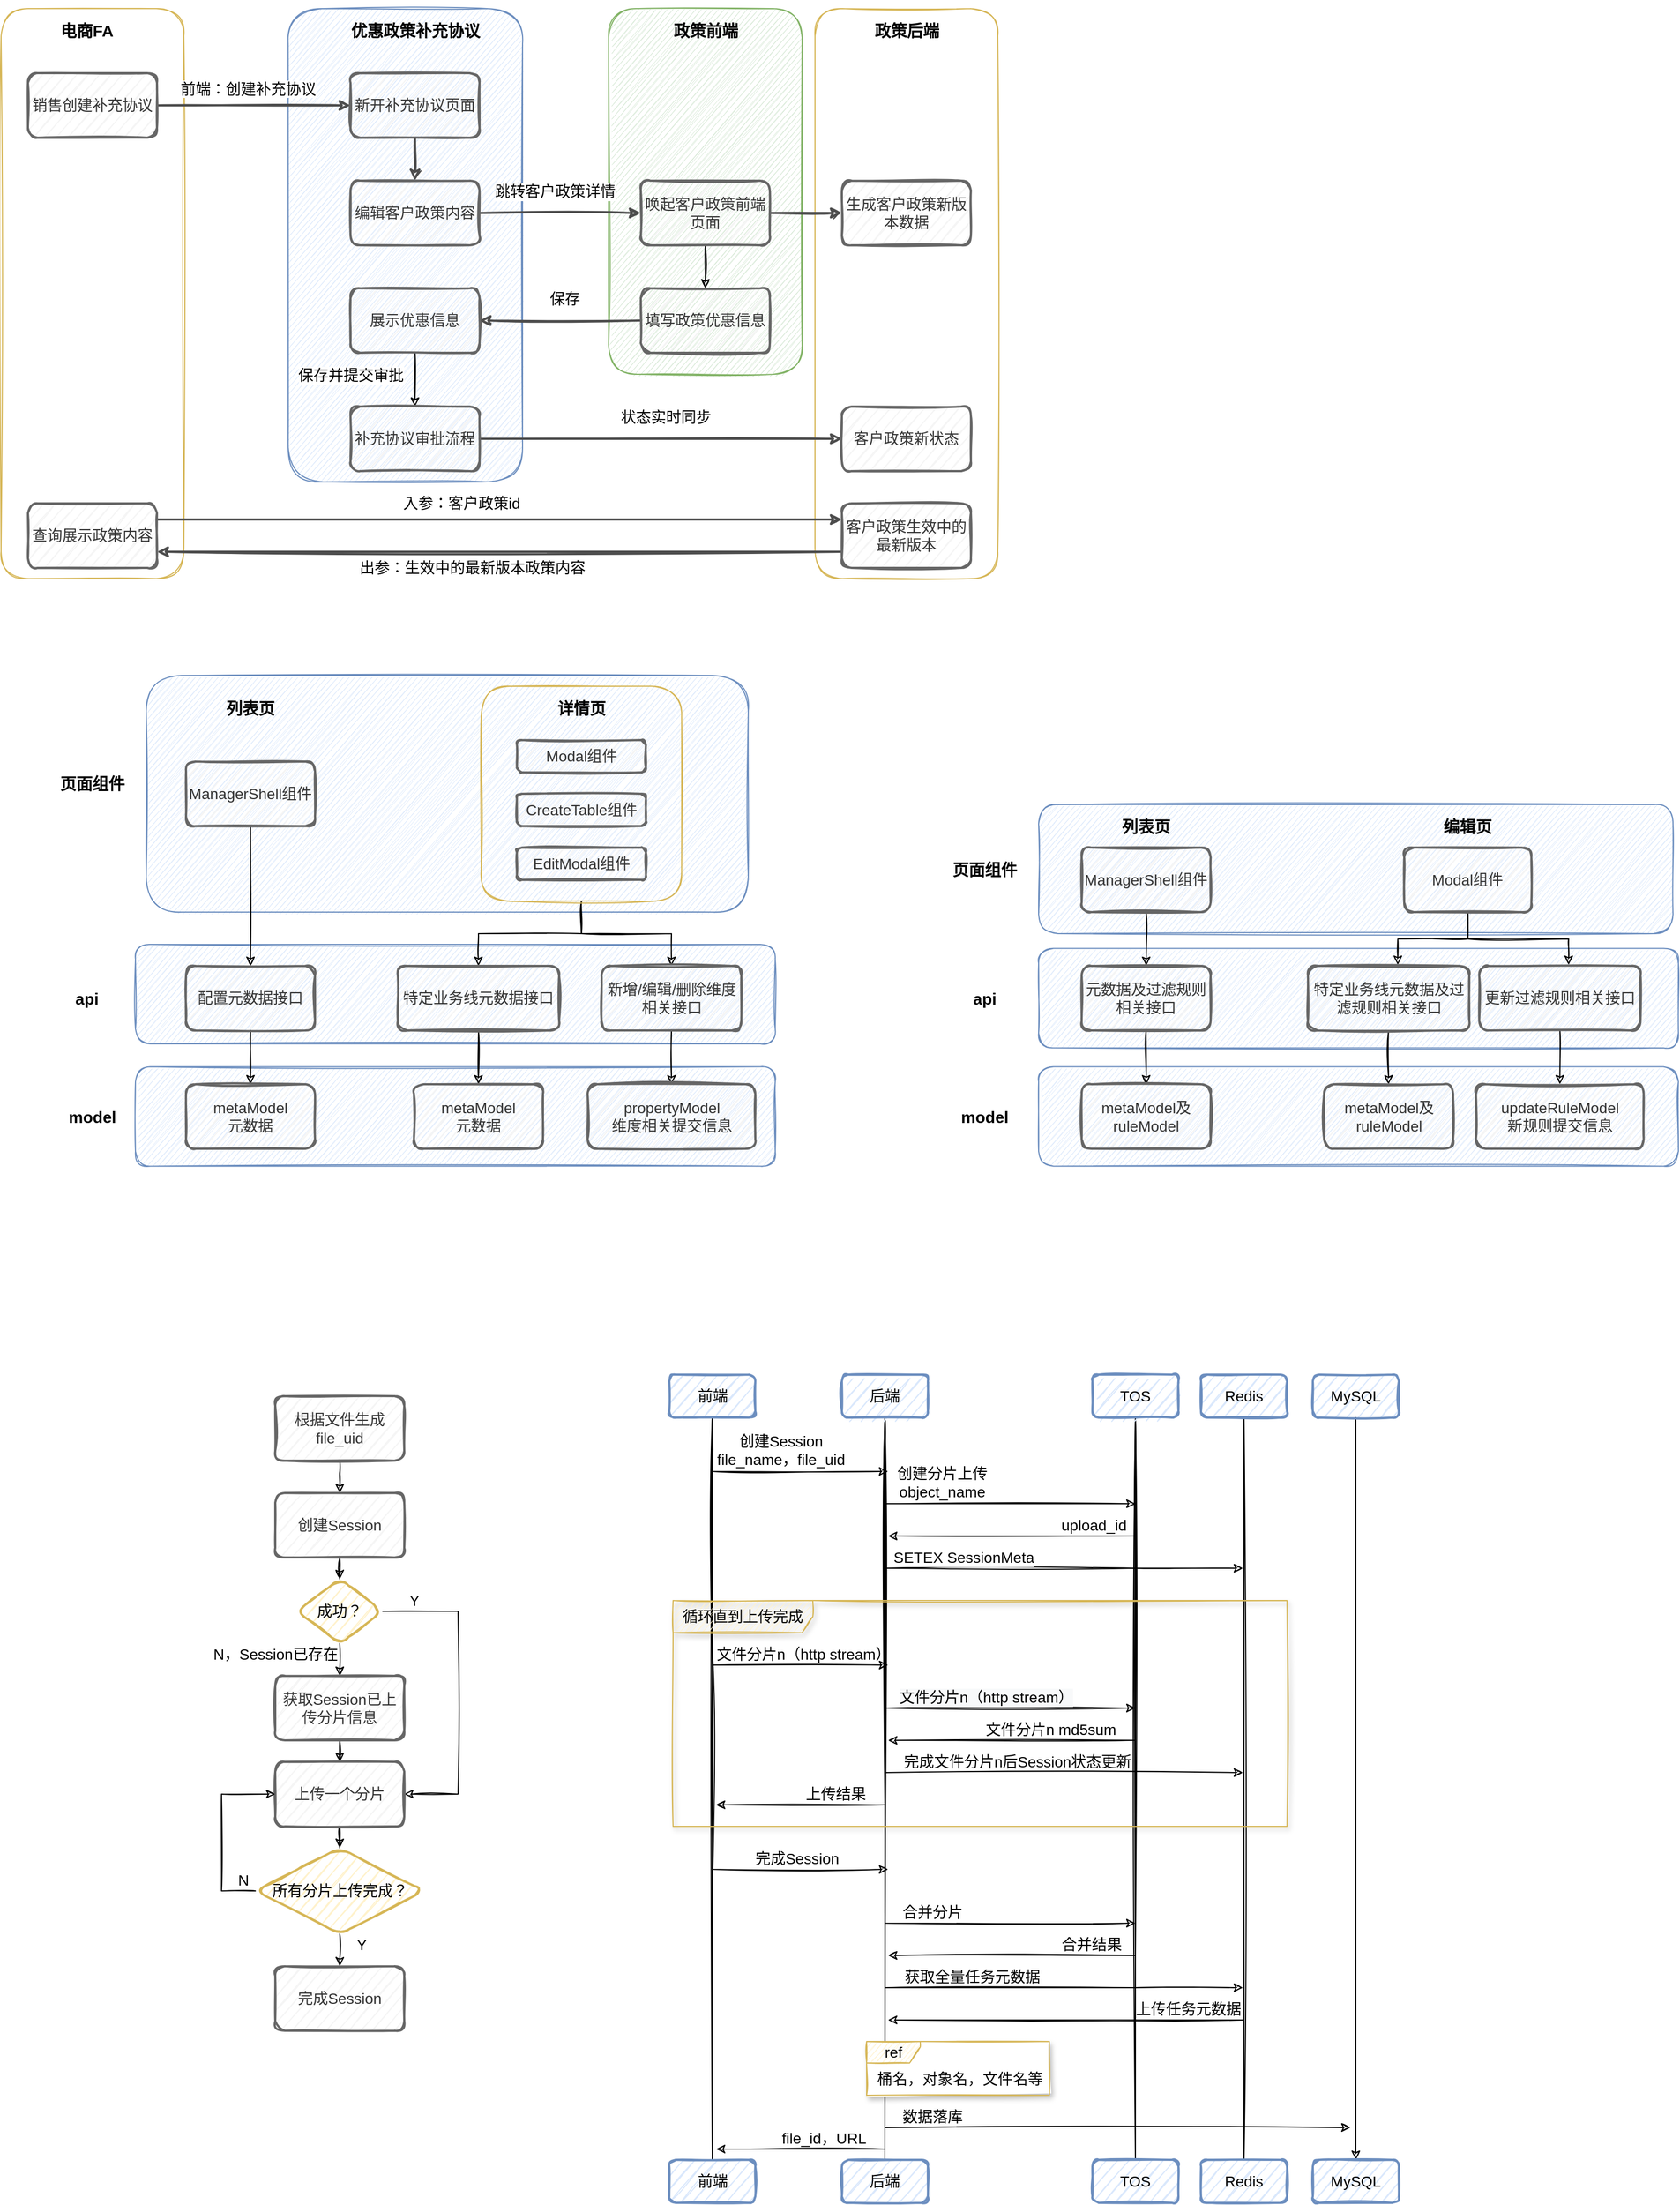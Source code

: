 <mxfile version="15.5.8" type="github">
  <diagram id="0na2FK9ZKaWJK6mzRz3_" name="Page-1">
    <mxGraphModel dx="1349" dy="797" grid="1" gridSize="10" guides="1" tooltips="1" connect="1" arrows="1" fold="1" page="1" pageScale="1" pageWidth="827" pageHeight="1169" math="0" shadow="0">
      <root>
        <mxCell id="0" />
        <mxCell id="1" parent="0" />
        <mxCell id="-yKG2ASMrhDLIxsLVO1x-36" value="" style="rounded=1;whiteSpace=wrap;html=1;shadow=0;glass=0;sketch=1;fontSize=14;strokeColor=#6c8ebf;strokeWidth=1;fillColor=#dae8fc;verticalAlign=middle;" vertex="1" parent="1">
          <mxGeometry x="170" y="1033.75" width="595" height="92.5" as="geometry" />
        </mxCell>
        <mxCell id="-yKG2ASMrhDLIxsLVO1x-35" value="" style="rounded=1;whiteSpace=wrap;html=1;shadow=0;glass=0;sketch=1;fontSize=14;strokeColor=#6c8ebf;strokeWidth=1;fillColor=#dae8fc;verticalAlign=middle;" vertex="1" parent="1">
          <mxGeometry x="170" y="920" width="595" height="92.5" as="geometry" />
        </mxCell>
        <mxCell id="-yKG2ASMrhDLIxsLVO1x-29" value="" style="rounded=1;whiteSpace=wrap;html=1;shadow=0;glass=0;sketch=1;fontSize=14;strokeColor=#6c8ebf;strokeWidth=1;fillColor=#dae8fc;verticalAlign=middle;" vertex="1" parent="1">
          <mxGeometry x="180" y="670" width="560" height="220" as="geometry" />
        </mxCell>
        <mxCell id="yc4K2lOR0FiwMJwIo9YE-66" value="" style="rounded=1;whiteSpace=wrap;html=1;shadow=0;glass=0;sketch=1;fontSize=14;strokeColor=#82b366;strokeWidth=1;fillColor=#d5e8d4;verticalAlign=middle;" parent="1" vertex="1">
          <mxGeometry x="610" y="50" width="180" height="340" as="geometry" />
        </mxCell>
        <mxCell id="yc4K2lOR0FiwMJwIo9YE-68" value="" style="rounded=1;whiteSpace=wrap;html=1;shadow=0;glass=0;sketch=1;fontSize=14;strokeColor=#d6b656;strokeWidth=1;fillColor=none;verticalAlign=middle;" parent="1" vertex="1">
          <mxGeometry x="802" y="50" width="170" height="530" as="geometry" />
        </mxCell>
        <mxCell id="yc4K2lOR0FiwMJwIo9YE-63" value="" style="rounded=1;whiteSpace=wrap;html=1;shadow=0;glass=0;sketch=1;fontSize=14;strokeColor=#6c8ebf;strokeWidth=1;fillColor=#dae8fc;verticalAlign=middle;" parent="1" vertex="1">
          <mxGeometry x="312" y="50" width="218" height="440" as="geometry" />
        </mxCell>
        <mxCell id="yc4K2lOR0FiwMJwIo9YE-59" value="" style="rounded=1;whiteSpace=wrap;html=1;shadow=0;glass=0;sketch=1;fontSize=14;strokeColor=#d6b656;strokeWidth=1;fillColor=none;verticalAlign=middle;" parent="1" vertex="1">
          <mxGeometry x="45" y="50" width="170" height="530" as="geometry" />
        </mxCell>
        <mxCell id="yc4K2lOR0FiwMJwIo9YE-32" style="edgeStyle=orthogonalEdgeStyle;rounded=1;sketch=1;orthogonalLoop=1;jettySize=auto;html=1;shadow=0;fontSize=14;strokeWidth=2;strokeColor=#4D4D4D;" parent="1" source="yc4K2lOR0FiwMJwIo9YE-10" target="yc4K2lOR0FiwMJwIo9YE-12" edge="1">
          <mxGeometry relative="1" as="geometry" />
        </mxCell>
        <mxCell id="yc4K2lOR0FiwMJwIo9YE-10" value="&lt;font style=&quot;font-size: 14px&quot;&gt;销售创建补充协议&lt;/font&gt;" style="rounded=1;whiteSpace=wrap;html=1;sketch=1;glass=0;shadow=0;fillColor=#f5f5f5;strokeColor=#666666;fontColor=#333333;strokeWidth=2;" parent="1" vertex="1">
          <mxGeometry x="70" y="110" width="120" height="60" as="geometry" />
        </mxCell>
        <mxCell id="yc4K2lOR0FiwMJwIo9YE-34" value="" style="edgeStyle=orthogonalEdgeStyle;rounded=1;sketch=1;orthogonalLoop=1;jettySize=auto;html=1;shadow=0;fontSize=14;strokeColor=#4D4D4D;strokeWidth=2;" parent="1" source="yc4K2lOR0FiwMJwIo9YE-12" target="yc4K2lOR0FiwMJwIo9YE-13" edge="1">
          <mxGeometry relative="1" as="geometry" />
        </mxCell>
        <mxCell id="yc4K2lOR0FiwMJwIo9YE-12" value="&lt;font style=&quot;font-size: 14px&quot;&gt;新开补充协议页面&lt;/font&gt;" style="rounded=1;whiteSpace=wrap;html=1;sketch=1;glass=0;shadow=0;fillColor=#f5f5f5;strokeColor=#666666;fontColor=#333333;strokeWidth=2;" parent="1" vertex="1">
          <mxGeometry x="370" y="110" width="120" height="60" as="geometry" />
        </mxCell>
        <mxCell id="yc4K2lOR0FiwMJwIo9YE-37" style="edgeStyle=orthogonalEdgeStyle;rounded=1;sketch=1;orthogonalLoop=1;jettySize=auto;html=1;entryX=0;entryY=0.5;entryDx=0;entryDy=0;shadow=0;fontSize=14;strokeWidth=2;strokeColor=#4D4D4D;" parent="1" source="yc4K2lOR0FiwMJwIo9YE-13" target="yc4K2lOR0FiwMJwIo9YE-21" edge="1">
          <mxGeometry relative="1" as="geometry" />
        </mxCell>
        <mxCell id="yc4K2lOR0FiwMJwIo9YE-13" value="&lt;span style=&quot;font-size: 14px&quot;&gt;编辑客户政策内容&lt;/span&gt;" style="rounded=1;whiteSpace=wrap;html=1;sketch=1;glass=0;shadow=0;fillColor=#f5f5f5;strokeColor=#666666;fontColor=#333333;strokeWidth=2;" parent="1" vertex="1">
          <mxGeometry x="370" y="210" width="120" height="60" as="geometry" />
        </mxCell>
        <mxCell id="yc4K2lOR0FiwMJwIo9YE-19" value="" style="edgeStyle=orthogonalEdgeStyle;rounded=0;sketch=1;orthogonalLoop=1;jettySize=auto;html=1;shadow=0;" parent="1" source="yc4K2lOR0FiwMJwIo9YE-14" target="yc4K2lOR0FiwMJwIo9YE-18" edge="1">
          <mxGeometry relative="1" as="geometry" />
        </mxCell>
        <mxCell id="yc4K2lOR0FiwMJwIo9YE-42" value="保存并提交审批" style="edgeLabel;html=1;align=center;verticalAlign=middle;resizable=0;points=[];fontSize=14;horizontal=1;" parent="yc4K2lOR0FiwMJwIo9YE-19" vertex="1" connectable="0">
          <mxGeometry x="-0.1" y="2" relative="1" as="geometry">
            <mxPoint x="-62" y="-2" as="offset" />
          </mxGeometry>
        </mxCell>
        <mxCell id="yc4K2lOR0FiwMJwIo9YE-14" value="&lt;span style=&quot;font-size: 14px&quot;&gt;展示优惠信息&lt;/span&gt;" style="rounded=1;whiteSpace=wrap;html=1;sketch=1;glass=0;shadow=0;fillColor=#f5f5f5;strokeColor=#666666;fontColor=#333333;strokeWidth=2;" parent="1" vertex="1">
          <mxGeometry x="370" y="310" width="120" height="60" as="geometry" />
        </mxCell>
        <mxCell id="yc4K2lOR0FiwMJwIo9YE-48" value="状态实时同步" style="edgeStyle=orthogonalEdgeStyle;rounded=1;sketch=1;orthogonalLoop=1;jettySize=auto;html=1;entryX=0;entryY=0.5;entryDx=0;entryDy=0;shadow=0;fontSize=14;strokeWidth=2;strokeColor=#4D4D4D;" parent="1" source="yc4K2lOR0FiwMJwIo9YE-18" target="yc4K2lOR0FiwMJwIo9YE-46" edge="1">
          <mxGeometry x="0.027" y="20" relative="1" as="geometry">
            <mxPoint as="offset" />
          </mxGeometry>
        </mxCell>
        <mxCell id="yc4K2lOR0FiwMJwIo9YE-18" value="&lt;font style=&quot;font-size: 14px&quot;&gt;补充协议审批流程&lt;/font&gt;" style="rounded=1;whiteSpace=wrap;html=1;sketch=1;glass=0;shadow=0;fillColor=#f5f5f5;strokeColor=#666666;fontColor=#333333;strokeWidth=2;" parent="1" vertex="1">
          <mxGeometry x="370" y="420" width="120" height="60" as="geometry" />
        </mxCell>
        <mxCell id="yc4K2lOR0FiwMJwIo9YE-26" value="" style="edgeStyle=orthogonalEdgeStyle;rounded=1;sketch=1;orthogonalLoop=1;jettySize=auto;html=1;shadow=0;fontSize=14;strokeWidth=2;strokeColor=#4D4D4D;" parent="1" source="yc4K2lOR0FiwMJwIo9YE-21" target="yc4K2lOR0FiwMJwIo9YE-25" edge="1">
          <mxGeometry relative="1" as="geometry" />
        </mxCell>
        <mxCell id="yc4K2lOR0FiwMJwIo9YE-36" value="" style="edgeStyle=orthogonalEdgeStyle;rounded=0;sketch=1;orthogonalLoop=1;jettySize=auto;html=1;shadow=0;fontSize=14;" parent="1" source="yc4K2lOR0FiwMJwIo9YE-21" target="yc4K2lOR0FiwMJwIo9YE-35" edge="1">
          <mxGeometry relative="1" as="geometry" />
        </mxCell>
        <mxCell id="yc4K2lOR0FiwMJwIo9YE-21" value="&lt;font style=&quot;font-size: 14px&quot;&gt;唤起客户政策前端页面&lt;/font&gt;" style="rounded=1;whiteSpace=wrap;html=1;sketch=1;glass=0;shadow=0;fillColor=#f5f5f5;strokeColor=#666666;fontColor=#333333;strokeWidth=2;" parent="1" vertex="1">
          <mxGeometry x="640" y="210" width="120" height="60" as="geometry" />
        </mxCell>
        <mxCell id="yc4K2lOR0FiwMJwIo9YE-25" value="&lt;font style=&quot;font-size: 14px&quot;&gt;生成客户政策新版本数据&lt;/font&gt;" style="rounded=1;whiteSpace=wrap;html=1;sketch=1;glass=0;shadow=0;fillColor=#f5f5f5;strokeColor=#666666;fontColor=#333333;strokeWidth=2;" parent="1" vertex="1">
          <mxGeometry x="827" y="210" width="120" height="60" as="geometry" />
        </mxCell>
        <mxCell id="yc4K2lOR0FiwMJwIo9YE-33" value="&lt;span style=&quot;color: rgb(0 , 0 , 0) ; font-family: &amp;#34;helvetica&amp;#34; ; font-size: 14px ; font-style: normal ; font-weight: 400 ; letter-spacing: normal ; text-align: center ; text-indent: 0px ; text-transform: none ; word-spacing: 0px ; background-color: rgb(255 , 255 , 255) ; display: inline ; float: none&quot;&gt;前端：创建补充协议&lt;/span&gt;" style="text;whiteSpace=wrap;html=1;fontSize=14;" parent="1" vertex="1">
          <mxGeometry x="210" y="110" width="180" height="30" as="geometry" />
        </mxCell>
        <mxCell id="yc4K2lOR0FiwMJwIo9YE-39" style="edgeStyle=orthogonalEdgeStyle;rounded=1;sketch=1;orthogonalLoop=1;jettySize=auto;html=1;entryX=1;entryY=0.5;entryDx=0;entryDy=0;shadow=0;fontSize=14;strokeWidth=2;strokeColor=#4D4D4D;" parent="1" source="yc4K2lOR0FiwMJwIo9YE-35" target="yc4K2lOR0FiwMJwIo9YE-14" edge="1">
          <mxGeometry relative="1" as="geometry" />
        </mxCell>
        <mxCell id="yc4K2lOR0FiwMJwIo9YE-41" value="保存" style="edgeLabel;html=1;align=center;verticalAlign=middle;resizable=0;points=[];fontSize=14;" parent="yc4K2lOR0FiwMJwIo9YE-39" vertex="1" connectable="0">
          <mxGeometry x="-0.129" relative="1" as="geometry">
            <mxPoint x="-6" y="-20" as="offset" />
          </mxGeometry>
        </mxCell>
        <mxCell id="yc4K2lOR0FiwMJwIo9YE-35" value="&lt;font style=&quot;font-size: 14px&quot;&gt;填写政策优惠信息&lt;/font&gt;" style="rounded=1;whiteSpace=wrap;html=1;sketch=1;glass=0;shadow=0;fillColor=#f5f5f5;strokeColor=#666666;fontColor=#333333;strokeWidth=2;" parent="1" vertex="1">
          <mxGeometry x="640" y="310" width="120" height="60" as="geometry" />
        </mxCell>
        <mxCell id="yc4K2lOR0FiwMJwIo9YE-38" value="跳转客户政策详情" style="edgeLabel;html=1;align=center;verticalAlign=middle;resizable=0;points=[];fontSize=14;" parent="1" vertex="1" connectable="0">
          <mxGeometry x="560" y="220" as="geometry" />
        </mxCell>
        <mxCell id="yc4K2lOR0FiwMJwIo9YE-53" style="edgeStyle=orthogonalEdgeStyle;rounded=1;sketch=1;jumpStyle=none;orthogonalLoop=1;jettySize=auto;html=1;exitX=1;exitY=0.25;exitDx=0;exitDy=0;entryX=0;entryY=0.25;entryDx=0;entryDy=0;shadow=0;fontSize=14;strokeColor=#4D4D4D;strokeWidth=2;" parent="1" source="yc4K2lOR0FiwMJwIo9YE-44" target="yc4K2lOR0FiwMJwIo9YE-45" edge="1">
          <mxGeometry relative="1" as="geometry" />
        </mxCell>
        <mxCell id="yc4K2lOR0FiwMJwIo9YE-55" value="入参：客户政策id" style="edgeLabel;html=1;align=center;verticalAlign=middle;resizable=0;points=[];fontSize=14;" parent="yc4K2lOR0FiwMJwIo9YE-53" vertex="1" connectable="0">
          <mxGeometry x="-0.171" y="4" relative="1" as="geometry">
            <mxPoint x="19" y="-11" as="offset" />
          </mxGeometry>
        </mxCell>
        <mxCell id="yc4K2lOR0FiwMJwIo9YE-44" value="&lt;font style=&quot;font-size: 14px&quot;&gt;查询展示政策内容&lt;/font&gt;" style="rounded=1;whiteSpace=wrap;html=1;sketch=1;glass=0;shadow=0;fillColor=#f5f5f5;strokeColor=#666666;fontColor=#333333;strokeWidth=2;" parent="1" vertex="1">
          <mxGeometry x="70" y="510" width="120" height="60" as="geometry" />
        </mxCell>
        <mxCell id="yc4K2lOR0FiwMJwIo9YE-54" style="edgeStyle=orthogonalEdgeStyle;rounded=1;sketch=1;jumpStyle=none;orthogonalLoop=1;jettySize=auto;html=1;exitX=0;exitY=0.75;exitDx=0;exitDy=0;entryX=1;entryY=0.75;entryDx=0;entryDy=0;shadow=0;fontSize=14;strokeColor=#4D4D4D;strokeWidth=2;" parent="1" source="yc4K2lOR0FiwMJwIo9YE-45" target="yc4K2lOR0FiwMJwIo9YE-44" edge="1">
          <mxGeometry relative="1" as="geometry" />
        </mxCell>
        <mxCell id="yc4K2lOR0FiwMJwIo9YE-56" value="出参：生效中的最新版本政策内容" style="edgeLabel;html=1;align=center;verticalAlign=middle;resizable=0;points=[];fontSize=14;" parent="yc4K2lOR0FiwMJwIo9YE-54" vertex="1" connectable="0">
          <mxGeometry x="0.148" y="2" relative="1" as="geometry">
            <mxPoint x="21" y="13" as="offset" />
          </mxGeometry>
        </mxCell>
        <mxCell id="yc4K2lOR0FiwMJwIo9YE-45" value="&lt;span style=&quot;font-size: 14px&quot;&gt;客户政策生效中的最新版本&lt;/span&gt;" style="rounded=1;whiteSpace=wrap;html=1;sketch=1;glass=0;shadow=0;fillColor=#f5f5f5;strokeColor=#666666;fontColor=#333333;strokeWidth=2;" parent="1" vertex="1">
          <mxGeometry x="827" y="510" width="120" height="60" as="geometry" />
        </mxCell>
        <mxCell id="yc4K2lOR0FiwMJwIo9YE-46" value="&lt;font style=&quot;font-size: 14px&quot;&gt;客户政策新状态&lt;/font&gt;" style="rounded=1;whiteSpace=wrap;html=1;sketch=1;glass=0;shadow=0;fillColor=#f5f5f5;strokeColor=#666666;fontColor=#333333;strokeWidth=2;" parent="1" vertex="1">
          <mxGeometry x="827" y="420" width="120" height="60" as="geometry" />
        </mxCell>
        <mxCell id="yc4K2lOR0FiwMJwIo9YE-62" value="&lt;h4&gt;&lt;font style=&quot;font-size: 15px&quot;&gt;电商FA&lt;/font&gt;&lt;/h4&gt;" style="text;html=1;strokeColor=none;fillColor=none;align=center;verticalAlign=middle;whiteSpace=wrap;rounded=0;shadow=0;glass=0;sketch=1;fontSize=14;" parent="1" vertex="1">
          <mxGeometry x="85" y="60" width="80" height="20" as="geometry" />
        </mxCell>
        <mxCell id="yc4K2lOR0FiwMJwIo9YE-64" value="&lt;h4&gt;&lt;font style=&quot;font-size: 15px&quot;&gt;优惠政策补充协议&lt;/font&gt;&lt;/h4&gt;" style="text;html=1;strokeColor=none;fillColor=none;align=center;verticalAlign=middle;whiteSpace=wrap;rounded=0;shadow=0;glass=0;sketch=1;fontSize=14;" parent="1" vertex="1">
          <mxGeometry x="368.5" y="60" width="123" height="20" as="geometry" />
        </mxCell>
        <mxCell id="yc4K2lOR0FiwMJwIo9YE-69" value="&lt;h4&gt;&lt;font style=&quot;font-size: 15px&quot;&gt;政策前端&lt;/font&gt;&lt;/h4&gt;" style="text;html=1;strokeColor=none;fillColor=none;align=center;verticalAlign=middle;whiteSpace=wrap;rounded=0;shadow=0;glass=0;sketch=1;fontSize=14;" parent="1" vertex="1">
          <mxGeometry x="638.5" y="60" width="123" height="20" as="geometry" />
        </mxCell>
        <mxCell id="yc4K2lOR0FiwMJwIo9YE-70" value="&lt;h4&gt;&lt;font style=&quot;font-size: 15px&quot;&gt;政策后端&lt;/font&gt;&lt;/h4&gt;" style="text;html=1;strokeColor=none;fillColor=none;align=center;verticalAlign=middle;whiteSpace=wrap;rounded=0;shadow=0;glass=0;sketch=1;fontSize=14;" parent="1" vertex="1">
          <mxGeometry x="825.5" y="60" width="123" height="20" as="geometry" />
        </mxCell>
        <mxCell id="yc4K2lOR0FiwMJwIo9YE-72" style="edgeStyle=orthogonalEdgeStyle;rounded=1;sketch=1;jumpStyle=none;orthogonalLoop=1;jettySize=auto;html=1;exitX=0.5;exitY=1;exitDx=0;exitDy=0;shadow=0;fontSize=14;strokeColor=#4D4D4D;strokeWidth=2;" parent="1" source="yc4K2lOR0FiwMJwIo9YE-69" target="yc4K2lOR0FiwMJwIo9YE-69" edge="1">
          <mxGeometry relative="1" as="geometry" />
        </mxCell>
        <mxCell id="-yKG2ASMrhDLIxsLVO1x-25" style="edgeStyle=orthogonalEdgeStyle;rounded=0;sketch=1;orthogonalLoop=1;jettySize=auto;html=1;entryX=0.5;entryY=0;entryDx=0;entryDy=0;" edge="1" parent="1" source="-yKG2ASMrhDLIxsLVO1x-1" target="-yKG2ASMrhDLIxsLVO1x-8">
          <mxGeometry relative="1" as="geometry" />
        </mxCell>
        <mxCell id="-yKG2ASMrhDLIxsLVO1x-1" value="&lt;span style=&quot;font-size: 14px&quot;&gt;ManagerShell组件&lt;/span&gt;" style="rounded=1;whiteSpace=wrap;html=1;sketch=1;glass=0;shadow=0;fillColor=#f5f5f5;strokeColor=#666666;fontColor=#333333;strokeWidth=2;" vertex="1" parent="1">
          <mxGeometry x="217" y="750" width="120" height="60" as="geometry" />
        </mxCell>
        <mxCell id="-yKG2ASMrhDLIxsLVO1x-21" style="edgeStyle=orthogonalEdgeStyle;rounded=0;orthogonalLoop=1;jettySize=auto;html=1;entryX=0.5;entryY=0;entryDx=0;entryDy=0;sketch=1;" edge="1" parent="1" source="-yKG2ASMrhDLIxsLVO1x-2" target="-yKG2ASMrhDLIxsLVO1x-9">
          <mxGeometry relative="1" as="geometry" />
        </mxCell>
        <mxCell id="-yKG2ASMrhDLIxsLVO1x-22" style="edgeStyle=orthogonalEdgeStyle;rounded=0;sketch=1;orthogonalLoop=1;jettySize=auto;html=1;entryX=0.5;entryY=0;entryDx=0;entryDy=0;" edge="1" parent="1" source="-yKG2ASMrhDLIxsLVO1x-2" target="-yKG2ASMrhDLIxsLVO1x-12">
          <mxGeometry relative="1" as="geometry" />
        </mxCell>
        <mxCell id="-yKG2ASMrhDLIxsLVO1x-2" value="" style="rounded=1;whiteSpace=wrap;html=1;shadow=0;glass=0;sketch=1;fontSize=14;strokeColor=#d6b656;strokeWidth=1;fillColor=none;verticalAlign=middle;" vertex="1" parent="1">
          <mxGeometry x="491.5" y="680" width="186.5" height="200" as="geometry" />
        </mxCell>
        <mxCell id="-yKG2ASMrhDLIxsLVO1x-3" value="&lt;h4&gt;&lt;font style=&quot;font-size: 15px&quot;&gt;列表页&lt;/font&gt;&lt;/h4&gt;" style="text;html=1;strokeColor=none;fillColor=none;align=center;verticalAlign=middle;whiteSpace=wrap;rounded=0;shadow=0;glass=0;sketch=1;fontSize=14;" vertex="1" parent="1">
          <mxGeometry x="237" y="690" width="80" height="20" as="geometry" />
        </mxCell>
        <mxCell id="-yKG2ASMrhDLIxsLVO1x-4" value="&lt;span style=&quot;font-size: 14px&quot;&gt;Modal组件&lt;/span&gt;" style="rounded=1;whiteSpace=wrap;html=1;sketch=1;glass=0;shadow=0;fillColor=#f5f5f5;strokeColor=#666666;fontColor=#333333;strokeWidth=2;" vertex="1" parent="1">
          <mxGeometry x="524.75" y="730" width="120" height="30" as="geometry" />
        </mxCell>
        <mxCell id="-yKG2ASMrhDLIxsLVO1x-5" value="&lt;h4&gt;&lt;font style=&quot;font-size: 15px&quot;&gt;详情页&lt;/font&gt;&lt;/h4&gt;" style="text;html=1;strokeColor=none;fillColor=none;align=center;verticalAlign=middle;whiteSpace=wrap;rounded=0;shadow=0;glass=0;sketch=1;fontSize=14;" vertex="1" parent="1">
          <mxGeometry x="544.75" y="690" width="80" height="20" as="geometry" />
        </mxCell>
        <mxCell id="-yKG2ASMrhDLIxsLVO1x-6" value="&lt;span style=&quot;font-size: 14px&quot;&gt;CreateTable组件&lt;/span&gt;" style="rounded=1;whiteSpace=wrap;html=1;sketch=1;glass=0;shadow=0;fillColor=#f5f5f5;strokeColor=#666666;fontColor=#333333;strokeWidth=2;" vertex="1" parent="1">
          <mxGeometry x="524.75" y="780" width="120" height="30" as="geometry" />
        </mxCell>
        <mxCell id="-yKG2ASMrhDLIxsLVO1x-7" value="&lt;span style=&quot;font-size: 14px&quot;&gt;EditModal组件&lt;/span&gt;" style="rounded=1;whiteSpace=wrap;html=1;sketch=1;glass=0;shadow=0;fillColor=#f5f5f5;strokeColor=#666666;fontColor=#333333;strokeWidth=2;" vertex="1" parent="1">
          <mxGeometry x="524.75" y="830" width="120" height="30" as="geometry" />
        </mxCell>
        <mxCell id="-yKG2ASMrhDLIxsLVO1x-28" style="edgeStyle=orthogonalEdgeStyle;rounded=0;sketch=1;orthogonalLoop=1;jettySize=auto;html=1;entryX=0.5;entryY=0;entryDx=0;entryDy=0;" edge="1" parent="1" source="-yKG2ASMrhDLIxsLVO1x-8" target="-yKG2ASMrhDLIxsLVO1x-14">
          <mxGeometry relative="1" as="geometry" />
        </mxCell>
        <mxCell id="-yKG2ASMrhDLIxsLVO1x-8" value="&lt;span style=&quot;font-size: 14px&quot;&gt;配置元数据接口&lt;/span&gt;" style="rounded=1;whiteSpace=wrap;html=1;sketch=1;glass=0;shadow=0;fillColor=#f5f5f5;strokeColor=#666666;fontColor=#333333;strokeWidth=2;" vertex="1" parent="1">
          <mxGeometry x="217" y="940" width="120" height="60" as="geometry" />
        </mxCell>
        <mxCell id="-yKG2ASMrhDLIxsLVO1x-23" style="edgeStyle=orthogonalEdgeStyle;rounded=0;sketch=1;orthogonalLoop=1;jettySize=auto;html=1;entryX=0.5;entryY=0;entryDx=0;entryDy=0;" edge="1" parent="1" source="-yKG2ASMrhDLIxsLVO1x-9" target="-yKG2ASMrhDLIxsLVO1x-16">
          <mxGeometry relative="1" as="geometry" />
        </mxCell>
        <mxCell id="-yKG2ASMrhDLIxsLVO1x-9" value="&lt;span style=&quot;font-size: 14px&quot;&gt;特定业务线元数据接口&lt;/span&gt;" style="rounded=1;whiteSpace=wrap;html=1;sketch=1;glass=0;shadow=0;fillColor=#f5f5f5;strokeColor=#666666;fontColor=#333333;strokeWidth=2;" vertex="1" parent="1">
          <mxGeometry x="414" y="940" width="150" height="60" as="geometry" />
        </mxCell>
        <mxCell id="-yKG2ASMrhDLIxsLVO1x-24" style="edgeStyle=orthogonalEdgeStyle;rounded=0;sketch=1;orthogonalLoop=1;jettySize=auto;html=1;entryX=0.5;entryY=0;entryDx=0;entryDy=0;" edge="1" parent="1" source="-yKG2ASMrhDLIxsLVO1x-12" target="-yKG2ASMrhDLIxsLVO1x-17">
          <mxGeometry relative="1" as="geometry" />
        </mxCell>
        <mxCell id="-yKG2ASMrhDLIxsLVO1x-12" value="&lt;span style=&quot;font-size: 14px&quot;&gt;新增/编辑/删除维度相关接口&lt;/span&gt;" style="rounded=1;whiteSpace=wrap;html=1;sketch=1;glass=0;shadow=0;fillColor=#f5f5f5;strokeColor=#666666;fontColor=#333333;strokeWidth=2;" vertex="1" parent="1">
          <mxGeometry x="603.5" y="940" width="130" height="60" as="geometry" />
        </mxCell>
        <mxCell id="-yKG2ASMrhDLIxsLVO1x-14" value="&lt;span style=&quot;font-size: 14px&quot;&gt;metaModel&lt;br&gt;元数据&lt;br&gt;&lt;/span&gt;" style="rounded=1;whiteSpace=wrap;html=1;sketch=1;glass=0;shadow=0;fillColor=#f5f5f5;strokeColor=#666666;fontColor=#333333;strokeWidth=2;" vertex="1" parent="1">
          <mxGeometry x="217" y="1050" width="120" height="60" as="geometry" />
        </mxCell>
        <mxCell id="-yKG2ASMrhDLIxsLVO1x-16" value="&lt;span style=&quot;font-size: 14px&quot;&gt;metaModel&lt;br&gt;元数据&lt;br&gt;&lt;/span&gt;" style="rounded=1;whiteSpace=wrap;html=1;sketch=1;glass=0;shadow=0;fillColor=#f5f5f5;strokeColor=#666666;fontColor=#333333;strokeWidth=2;" vertex="1" parent="1">
          <mxGeometry x="429" y="1050" width="120" height="60" as="geometry" />
        </mxCell>
        <mxCell id="-yKG2ASMrhDLIxsLVO1x-17" value="&lt;span style=&quot;font-size: 14px&quot;&gt;propertyModel&lt;/span&gt;&lt;span style=&quot;font-size: 14px&quot;&gt;&lt;br&gt;维度相关提交信息&lt;br&gt;&lt;/span&gt;" style="rounded=1;whiteSpace=wrap;html=1;sketch=1;glass=0;shadow=0;fillColor=#f5f5f5;strokeColor=#666666;fontColor=#333333;strokeWidth=2;" vertex="1" parent="1">
          <mxGeometry x="590.5" y="1050" width="156" height="60" as="geometry" />
        </mxCell>
        <mxCell id="-yKG2ASMrhDLIxsLVO1x-32" value="&lt;h4&gt;&lt;font style=&quot;font-size: 15px&quot;&gt;页面组件&lt;/font&gt;&lt;/h4&gt;" style="text;html=1;strokeColor=none;fillColor=none;align=center;verticalAlign=middle;whiteSpace=wrap;rounded=0;shadow=0;glass=0;sketch=1;fontSize=14;" vertex="1" parent="1">
          <mxGeometry x="90" y="760" width="80" height="20" as="geometry" />
        </mxCell>
        <mxCell id="-yKG2ASMrhDLIxsLVO1x-33" value="&lt;h4&gt;&lt;font style=&quot;font-size: 15px&quot;&gt;api&lt;/font&gt;&lt;/h4&gt;" style="text;html=1;strokeColor=none;fillColor=none;align=center;verticalAlign=middle;whiteSpace=wrap;rounded=0;shadow=0;glass=0;sketch=1;fontSize=14;" vertex="1" parent="1">
          <mxGeometry x="85" y="960" width="80" height="20" as="geometry" />
        </mxCell>
        <mxCell id="-yKG2ASMrhDLIxsLVO1x-34" value="&lt;h4&gt;&lt;font style=&quot;font-size: 15px&quot;&gt;model&lt;/font&gt;&lt;/h4&gt;" style="text;html=1;strokeColor=none;fillColor=none;align=center;verticalAlign=middle;whiteSpace=wrap;rounded=0;shadow=0;glass=0;sketch=1;fontSize=14;" vertex="1" parent="1">
          <mxGeometry x="90" y="1070" width="80" height="20" as="geometry" />
        </mxCell>
        <mxCell id="-yKG2ASMrhDLIxsLVO1x-37" value="" style="rounded=1;whiteSpace=wrap;html=1;shadow=0;glass=0;sketch=1;fontSize=14;strokeColor=#6c8ebf;strokeWidth=1;fillColor=#dae8fc;verticalAlign=middle;" vertex="1" parent="1">
          <mxGeometry x="1010" y="1033.75" width="595" height="92.5" as="geometry" />
        </mxCell>
        <mxCell id="-yKG2ASMrhDLIxsLVO1x-38" value="" style="rounded=1;whiteSpace=wrap;html=1;shadow=0;glass=0;sketch=1;fontSize=14;strokeColor=#6c8ebf;strokeWidth=1;fillColor=#dae8fc;verticalAlign=middle;" vertex="1" parent="1">
          <mxGeometry x="1010" y="923.75" width="595" height="92.5" as="geometry" />
        </mxCell>
        <mxCell id="-yKG2ASMrhDLIxsLVO1x-39" value="" style="rounded=1;whiteSpace=wrap;html=1;shadow=0;glass=0;sketch=1;fontSize=14;strokeColor=#6c8ebf;strokeWidth=1;fillColor=#dae8fc;verticalAlign=middle;" vertex="1" parent="1">
          <mxGeometry x="1010" y="790" width="590" height="120" as="geometry" />
        </mxCell>
        <mxCell id="-yKG2ASMrhDLIxsLVO1x-40" style="edgeStyle=orthogonalEdgeStyle;rounded=0;sketch=1;orthogonalLoop=1;jettySize=auto;html=1;entryX=0.5;entryY=0;entryDx=0;entryDy=0;" edge="1" parent="1" source="-yKG2ASMrhDLIxsLVO1x-41" target="-yKG2ASMrhDLIxsLVO1x-51">
          <mxGeometry relative="1" as="geometry" />
        </mxCell>
        <mxCell id="-yKG2ASMrhDLIxsLVO1x-41" value="&lt;span style=&quot;font-size: 14px&quot;&gt;ManagerShell组件&lt;/span&gt;" style="rounded=1;whiteSpace=wrap;html=1;sketch=1;glass=0;shadow=0;fillColor=#f5f5f5;strokeColor=#666666;fontColor=#333333;strokeWidth=2;" vertex="1" parent="1">
          <mxGeometry x="1050" y="830" width="120" height="60" as="geometry" />
        </mxCell>
        <mxCell id="-yKG2ASMrhDLIxsLVO1x-45" value="&lt;h4&gt;&lt;font style=&quot;font-size: 15px&quot;&gt;列表页&lt;/font&gt;&lt;/h4&gt;" style="text;html=1;strokeColor=none;fillColor=none;align=center;verticalAlign=middle;whiteSpace=wrap;rounded=0;shadow=0;glass=0;sketch=1;fontSize=14;" vertex="1" parent="1">
          <mxGeometry x="1070" y="800" width="80" height="20" as="geometry" />
        </mxCell>
        <mxCell id="-yKG2ASMrhDLIxsLVO1x-69" style="edgeStyle=orthogonalEdgeStyle;rounded=0;sketch=1;orthogonalLoop=1;jettySize=auto;html=1;entryX=0.557;entryY=-0.017;entryDx=0;entryDy=0;entryPerimeter=0;" edge="1" parent="1" source="-yKG2ASMrhDLIxsLVO1x-46" target="-yKG2ASMrhDLIxsLVO1x-53">
          <mxGeometry relative="1" as="geometry" />
        </mxCell>
        <mxCell id="-yKG2ASMrhDLIxsLVO1x-70" style="edgeStyle=orthogonalEdgeStyle;rounded=0;sketch=1;orthogonalLoop=1;jettySize=auto;html=1;entryX=0.555;entryY=-0.017;entryDx=0;entryDy=0;entryPerimeter=0;" edge="1" parent="1" source="-yKG2ASMrhDLIxsLVO1x-46" target="-yKG2ASMrhDLIxsLVO1x-68">
          <mxGeometry relative="1" as="geometry" />
        </mxCell>
        <mxCell id="-yKG2ASMrhDLIxsLVO1x-46" value="&lt;span style=&quot;font-size: 14px&quot;&gt;Modal组件&lt;/span&gt;" style="rounded=1;whiteSpace=wrap;html=1;sketch=1;glass=0;shadow=0;fillColor=#f5f5f5;strokeColor=#666666;fontColor=#333333;strokeWidth=2;" vertex="1" parent="1">
          <mxGeometry x="1350.0" y="830" width="118.25" height="60" as="geometry" />
        </mxCell>
        <mxCell id="-yKG2ASMrhDLIxsLVO1x-47" value="&lt;h4&gt;&lt;font style=&quot;font-size: 15px&quot;&gt;编辑页&lt;/font&gt;&lt;/h4&gt;" style="text;html=1;strokeColor=none;fillColor=none;align=center;verticalAlign=middle;whiteSpace=wrap;rounded=0;shadow=0;glass=0;sketch=1;fontSize=14;" vertex="1" parent="1">
          <mxGeometry x="1369.13" y="800" width="80" height="20" as="geometry" />
        </mxCell>
        <mxCell id="-yKG2ASMrhDLIxsLVO1x-50" style="edgeStyle=orthogonalEdgeStyle;rounded=0;sketch=1;orthogonalLoop=1;jettySize=auto;html=1;entryX=0.5;entryY=0;entryDx=0;entryDy=0;" edge="1" parent="1" source="-yKG2ASMrhDLIxsLVO1x-51" target="-yKG2ASMrhDLIxsLVO1x-56">
          <mxGeometry relative="1" as="geometry" />
        </mxCell>
        <mxCell id="-yKG2ASMrhDLIxsLVO1x-51" value="&lt;span style=&quot;font-size: 14px&quot;&gt;元数据及过滤规则相关接口&lt;/span&gt;" style="rounded=1;whiteSpace=wrap;html=1;sketch=1;glass=0;shadow=0;fillColor=#f5f5f5;strokeColor=#666666;fontColor=#333333;strokeWidth=2;" vertex="1" parent="1">
          <mxGeometry x="1050" y="940" width="120" height="60" as="geometry" />
        </mxCell>
        <mxCell id="-yKG2ASMrhDLIxsLVO1x-71" style="edgeStyle=orthogonalEdgeStyle;rounded=0;sketch=1;orthogonalLoop=1;jettySize=auto;html=1;exitX=0.5;exitY=1;exitDx=0;exitDy=0;entryX=0.5;entryY=0;entryDx=0;entryDy=0;" edge="1" parent="1" source="-yKG2ASMrhDLIxsLVO1x-53" target="-yKG2ASMrhDLIxsLVO1x-66">
          <mxGeometry relative="1" as="geometry" />
        </mxCell>
        <mxCell id="-yKG2ASMrhDLIxsLVO1x-53" value="&lt;span style=&quot;font-size: 14px&quot;&gt;特定业务线元数据及过滤规则相关接口&lt;/span&gt;" style="rounded=1;whiteSpace=wrap;html=1;sketch=1;glass=0;shadow=0;fillColor=#f5f5f5;strokeColor=#666666;fontColor=#333333;strokeWidth=2;" vertex="1" parent="1">
          <mxGeometry x="1260.5" y="940" width="150" height="60" as="geometry" />
        </mxCell>
        <mxCell id="-yKG2ASMrhDLIxsLVO1x-56" value="&lt;span style=&quot;font-size: 14px&quot;&gt;metaModel及ruleModel&lt;br&gt;&lt;/span&gt;" style="rounded=1;whiteSpace=wrap;html=1;sketch=1;glass=0;shadow=0;fillColor=#f5f5f5;strokeColor=#666666;fontColor=#333333;strokeWidth=2;" vertex="1" parent="1">
          <mxGeometry x="1050" y="1050" width="120" height="60" as="geometry" />
        </mxCell>
        <mxCell id="-yKG2ASMrhDLIxsLVO1x-58" value="&lt;span style=&quot;font-size: 14px&quot;&gt;updateRuleModel&lt;br&gt;新规则&lt;/span&gt;&lt;span style=&quot;font-size: 14px&quot;&gt;提交信息&lt;br&gt;&lt;/span&gt;" style="rounded=1;whiteSpace=wrap;html=1;sketch=1;glass=0;shadow=0;fillColor=#f5f5f5;strokeColor=#666666;fontColor=#333333;strokeWidth=2;" vertex="1" parent="1">
          <mxGeometry x="1416.75" y="1050" width="156" height="60" as="geometry" />
        </mxCell>
        <mxCell id="-yKG2ASMrhDLIxsLVO1x-59" value="&lt;h4&gt;&lt;font style=&quot;font-size: 15px&quot;&gt;页面组件&lt;/font&gt;&lt;/h4&gt;" style="text;html=1;strokeColor=none;fillColor=none;align=center;verticalAlign=middle;whiteSpace=wrap;rounded=0;shadow=0;glass=0;sketch=1;fontSize=14;" vertex="1" parent="1">
          <mxGeometry x="920" y="840" width="80" height="20" as="geometry" />
        </mxCell>
        <mxCell id="-yKG2ASMrhDLIxsLVO1x-60" value="&lt;h4&gt;&lt;font style=&quot;font-size: 15px&quot;&gt;api&lt;/font&gt;&lt;/h4&gt;" style="text;html=1;strokeColor=none;fillColor=none;align=center;verticalAlign=middle;whiteSpace=wrap;rounded=0;shadow=0;glass=0;sketch=1;fontSize=14;" vertex="1" parent="1">
          <mxGeometry x="920" y="960" width="80" height="20" as="geometry" />
        </mxCell>
        <mxCell id="-yKG2ASMrhDLIxsLVO1x-61" value="&lt;h4&gt;&lt;font style=&quot;font-size: 15px&quot;&gt;model&lt;/font&gt;&lt;/h4&gt;" style="text;html=1;strokeColor=none;fillColor=none;align=center;verticalAlign=middle;whiteSpace=wrap;rounded=0;shadow=0;glass=0;sketch=1;fontSize=14;" vertex="1" parent="1">
          <mxGeometry x="920" y="1070" width="80" height="20" as="geometry" />
        </mxCell>
        <mxCell id="-yKG2ASMrhDLIxsLVO1x-66" value="&lt;span style=&quot;font-size: 14px&quot;&gt;metaModel及ruleModel&lt;br&gt;&lt;/span&gt;" style="rounded=1;whiteSpace=wrap;html=1;sketch=1;glass=0;shadow=0;fillColor=#f5f5f5;strokeColor=#666666;fontColor=#333333;strokeWidth=2;" vertex="1" parent="1">
          <mxGeometry x="1275.5" y="1050" width="120" height="60" as="geometry" />
        </mxCell>
        <mxCell id="-yKG2ASMrhDLIxsLVO1x-72" style="edgeStyle=orthogonalEdgeStyle;rounded=0;sketch=1;orthogonalLoop=1;jettySize=auto;html=1;entryX=0.5;entryY=0;entryDx=0;entryDy=0;" edge="1" parent="1" source="-yKG2ASMrhDLIxsLVO1x-68" target="-yKG2ASMrhDLIxsLVO1x-58">
          <mxGeometry relative="1" as="geometry" />
        </mxCell>
        <mxCell id="-yKG2ASMrhDLIxsLVO1x-68" value="&lt;span style=&quot;font-size: 14px&quot;&gt;更新过滤规则相关接口&lt;/span&gt;" style="rounded=1;whiteSpace=wrap;html=1;sketch=1;glass=0;shadow=0;fillColor=#f5f5f5;strokeColor=#666666;fontColor=#333333;strokeWidth=2;" vertex="1" parent="1">
          <mxGeometry x="1419.75" y="940" width="150" height="60" as="geometry" />
        </mxCell>
        <mxCell id="-yKG2ASMrhDLIxsLVO1x-79" value="" style="edgeStyle=orthogonalEdgeStyle;rounded=0;sketch=1;orthogonalLoop=1;jettySize=auto;html=1;" edge="1" parent="1" source="-yKG2ASMrhDLIxsLVO1x-80" target="-yKG2ASMrhDLIxsLVO1x-82">
          <mxGeometry relative="1" as="geometry" />
        </mxCell>
        <mxCell id="-yKG2ASMrhDLIxsLVO1x-80" value="&lt;font style=&quot;font-size: 14px&quot;&gt;根据文件生成file_uid&lt;/font&gt;" style="rounded=1;whiteSpace=wrap;html=1;sketch=1;glass=0;shadow=0;fillColor=#f5f5f5;strokeColor=#666666;fontColor=#333333;strokeWidth=2;" vertex="1" parent="1">
          <mxGeometry x="300" y="1340" width="120" height="60" as="geometry" />
        </mxCell>
        <mxCell id="-yKG2ASMrhDLIxsLVO1x-81" value="" style="edgeStyle=orthogonalEdgeStyle;rounded=0;sketch=1;orthogonalLoop=1;jettySize=auto;html=1;" edge="1" parent="1" source="-yKG2ASMrhDLIxsLVO1x-82" target="-yKG2ASMrhDLIxsLVO1x-83">
          <mxGeometry relative="1" as="geometry" />
        </mxCell>
        <mxCell id="-yKG2ASMrhDLIxsLVO1x-82" value="&lt;span style=&quot;font-size: 14px&quot;&gt;创建Session&lt;/span&gt;" style="rounded=1;whiteSpace=wrap;html=1;sketch=1;glass=0;shadow=0;fillColor=#f5f5f5;strokeColor=#666666;fontColor=#333333;strokeWidth=2;" vertex="1" parent="1">
          <mxGeometry x="300" y="1430" width="120" height="60" as="geometry" />
        </mxCell>
        <mxCell id="-yKG2ASMrhDLIxsLVO1x-90" style="edgeStyle=orthogonalEdgeStyle;rounded=0;sketch=1;orthogonalLoop=1;jettySize=auto;html=1;exitX=0.5;exitY=1;exitDx=0;exitDy=0;entryX=0.5;entryY=0;entryDx=0;entryDy=0;fontSize=14;" edge="1" parent="1" source="-yKG2ASMrhDLIxsLVO1x-83" target="-yKG2ASMrhDLIxsLVO1x-84">
          <mxGeometry relative="1" as="geometry" />
        </mxCell>
        <mxCell id="-yKG2ASMrhDLIxsLVO1x-95" value="N，Session已存在" style="edgeLabel;html=1;align=center;verticalAlign=middle;resizable=0;points=[];fontSize=14;" vertex="1" connectable="0" parent="-yKG2ASMrhDLIxsLVO1x-90">
          <mxGeometry x="-0.667" y="3" relative="1" as="geometry">
            <mxPoint x="-63" y="5" as="offset" />
          </mxGeometry>
        </mxCell>
        <mxCell id="-yKG2ASMrhDLIxsLVO1x-91" style="edgeStyle=orthogonalEdgeStyle;rounded=0;sketch=1;orthogonalLoop=1;jettySize=auto;html=1;exitX=1;exitY=0.5;exitDx=0;exitDy=0;fontSize=14;entryX=1;entryY=0.5;entryDx=0;entryDy=0;" edge="1" parent="1" source="-yKG2ASMrhDLIxsLVO1x-83" target="-yKG2ASMrhDLIxsLVO1x-85">
          <mxGeometry relative="1" as="geometry">
            <mxPoint x="470" y="1760" as="targetPoint" />
            <Array as="points">
              <mxPoint x="470" y="1540" />
              <mxPoint x="470" y="1710" />
            </Array>
          </mxGeometry>
        </mxCell>
        <mxCell id="-yKG2ASMrhDLIxsLVO1x-94" value="Y" style="edgeLabel;html=1;align=center;verticalAlign=middle;resizable=0;points=[];fontSize=14;" vertex="1" connectable="0" parent="-yKG2ASMrhDLIxsLVO1x-91">
          <mxGeometry x="-0.803" relative="1" as="geometry">
            <mxPoint y="-10" as="offset" />
          </mxGeometry>
        </mxCell>
        <mxCell id="-yKG2ASMrhDLIxsLVO1x-83" value="&lt;font style=&quot;font-size: 14px&quot;&gt;成功？&lt;/font&gt;" style="rhombus;whiteSpace=wrap;html=1;rounded=1;shadow=0;strokeColor=#d6b656;strokeWidth=2;fillColor=#fff2cc;glass=0;sketch=1;" vertex="1" parent="1">
          <mxGeometry x="320" y="1510" width="80" height="60" as="geometry" />
        </mxCell>
        <mxCell id="-yKG2ASMrhDLIxsLVO1x-86" value="" style="edgeStyle=orthogonalEdgeStyle;rounded=0;sketch=1;orthogonalLoop=1;jettySize=auto;html=1;fontSize=14;" edge="1" parent="1" source="-yKG2ASMrhDLIxsLVO1x-84" target="-yKG2ASMrhDLIxsLVO1x-85">
          <mxGeometry relative="1" as="geometry" />
        </mxCell>
        <mxCell id="-yKG2ASMrhDLIxsLVO1x-84" value="&lt;span style=&quot;font-size: 14px&quot;&gt;获取Session已上传分片信息&lt;/span&gt;" style="rounded=1;whiteSpace=wrap;html=1;sketch=1;glass=0;shadow=0;fillColor=#f5f5f5;strokeColor=#666666;fontColor=#333333;strokeWidth=2;" vertex="1" parent="1">
          <mxGeometry x="300" y="1600" width="120" height="60" as="geometry" />
        </mxCell>
        <mxCell id="-yKG2ASMrhDLIxsLVO1x-92" style="edgeStyle=orthogonalEdgeStyle;rounded=0;sketch=1;orthogonalLoop=1;jettySize=auto;html=1;entryX=0.5;entryY=0;entryDx=0;entryDy=0;fontSize=14;" edge="1" parent="1" source="-yKG2ASMrhDLIxsLVO1x-85" target="-yKG2ASMrhDLIxsLVO1x-87">
          <mxGeometry relative="1" as="geometry" />
        </mxCell>
        <mxCell id="-yKG2ASMrhDLIxsLVO1x-85" value="&lt;span style=&quot;font-size: 14px&quot;&gt;上传一个分片&lt;/span&gt;" style="rounded=1;whiteSpace=wrap;html=1;sketch=1;glass=0;shadow=0;fillColor=#f5f5f5;strokeColor=#666666;fontColor=#333333;strokeWidth=2;" vertex="1" parent="1">
          <mxGeometry x="300" y="1680" width="120" height="60" as="geometry" />
        </mxCell>
        <mxCell id="-yKG2ASMrhDLIxsLVO1x-93" style="edgeStyle=orthogonalEdgeStyle;rounded=0;sketch=1;orthogonalLoop=1;jettySize=auto;html=1;exitX=0.5;exitY=1;exitDx=0;exitDy=0;entryX=0.5;entryY=0;entryDx=0;entryDy=0;fontSize=14;" edge="1" parent="1" source="-yKG2ASMrhDLIxsLVO1x-87" target="-yKG2ASMrhDLIxsLVO1x-88">
          <mxGeometry relative="1" as="geometry" />
        </mxCell>
        <mxCell id="-yKG2ASMrhDLIxsLVO1x-98" value="Y" style="edgeLabel;html=1;align=center;verticalAlign=middle;resizable=0;points=[];fontSize=14;" vertex="1" connectable="0" parent="-yKG2ASMrhDLIxsLVO1x-93">
          <mxGeometry x="-0.667" relative="1" as="geometry">
            <mxPoint x="20" y="5" as="offset" />
          </mxGeometry>
        </mxCell>
        <mxCell id="-yKG2ASMrhDLIxsLVO1x-96" style="edgeStyle=orthogonalEdgeStyle;rounded=0;sketch=1;orthogonalLoop=1;jettySize=auto;html=1;fontSize=14;entryX=0;entryY=0.5;entryDx=0;entryDy=0;" edge="1" parent="1" source="-yKG2ASMrhDLIxsLVO1x-87" target="-yKG2ASMrhDLIxsLVO1x-85">
          <mxGeometry relative="1" as="geometry">
            <mxPoint x="250" y="1710" as="targetPoint" />
            <Array as="points">
              <mxPoint x="250" y="1800" />
              <mxPoint x="250" y="1710" />
            </Array>
          </mxGeometry>
        </mxCell>
        <mxCell id="-yKG2ASMrhDLIxsLVO1x-97" value="N" style="edgeLabel;html=1;align=center;verticalAlign=middle;resizable=0;points=[];fontSize=14;" vertex="1" connectable="0" parent="-yKG2ASMrhDLIxsLVO1x-96">
          <mxGeometry x="-0.861" y="-1" relative="1" as="geometry">
            <mxPoint y="-9" as="offset" />
          </mxGeometry>
        </mxCell>
        <mxCell id="-yKG2ASMrhDLIxsLVO1x-87" value="&lt;font style=&quot;font-size: 14px&quot;&gt;所有分片上传完成？&lt;/font&gt;" style="rhombus;whiteSpace=wrap;html=1;rounded=1;shadow=0;strokeColor=#d6b656;strokeWidth=2;fillColor=#fff2cc;glass=0;sketch=1;" vertex="1" parent="1">
          <mxGeometry x="281.5" y="1760" width="157" height="80" as="geometry" />
        </mxCell>
        <mxCell id="-yKG2ASMrhDLIxsLVO1x-88" value="&lt;span style=&quot;font-size: 14px&quot;&gt;完成Session&lt;/span&gt;" style="rounded=1;whiteSpace=wrap;html=1;sketch=1;glass=0;shadow=0;fillColor=#f5f5f5;strokeColor=#666666;fontColor=#333333;strokeWidth=2;" vertex="1" parent="1">
          <mxGeometry x="300" y="1870" width="120" height="60" as="geometry" />
        </mxCell>
        <mxCell id="-yKG2ASMrhDLIxsLVO1x-112" style="edgeStyle=orthogonalEdgeStyle;rounded=0;sketch=1;orthogonalLoop=1;jettySize=auto;html=1;fontSize=14;startArrow=none;startFill=0;endArrow=none;endFill=0;" edge="1" parent="1" source="-yKG2ASMrhDLIxsLVO1x-99" target="-yKG2ASMrhDLIxsLVO1x-104">
          <mxGeometry relative="1" as="geometry" />
        </mxCell>
        <mxCell id="-yKG2ASMrhDLIxsLVO1x-114" style="edgeStyle=orthogonalEdgeStyle;rounded=0;sketch=1;orthogonalLoop=1;jettySize=auto;html=1;fontSize=14;startArrow=none;startFill=0;endArrow=classic;endFill=1;" edge="1" parent="1" source="-yKG2ASMrhDLIxsLVO1x-99">
          <mxGeometry relative="1" as="geometry">
            <mxPoint x="870" y="1410" as="targetPoint" />
            <Array as="points">
              <mxPoint x="707" y="1410" />
            </Array>
          </mxGeometry>
        </mxCell>
        <mxCell id="-yKG2ASMrhDLIxsLVO1x-115" value="创建Session&lt;br&gt;file_name，file_uid" style="edgeLabel;html=1;align=center;verticalAlign=middle;resizable=0;points=[];fontSize=14;labelBackgroundColor=none;" vertex="1" connectable="0" parent="-yKG2ASMrhDLIxsLVO1x-114">
          <mxGeometry x="0.017" y="-1" relative="1" as="geometry">
            <mxPoint x="5" y="-21" as="offset" />
          </mxGeometry>
        </mxCell>
        <mxCell id="-yKG2ASMrhDLIxsLVO1x-127" style="edgeStyle=orthogonalEdgeStyle;rounded=0;sketch=1;orthogonalLoop=1;jettySize=auto;html=1;fontSize=14;startArrow=none;startFill=0;endArrow=classic;endFill=1;" edge="1" parent="1" source="-yKG2ASMrhDLIxsLVO1x-99">
          <mxGeometry relative="1" as="geometry">
            <mxPoint x="870" y="1590" as="targetPoint" />
            <Array as="points">
              <mxPoint x="707" y="1590" />
            </Array>
          </mxGeometry>
        </mxCell>
        <mxCell id="-yKG2ASMrhDLIxsLVO1x-128" value="文件分片n（http stream）" style="edgeLabel;html=1;align=center;verticalAlign=middle;resizable=0;points=[];fontSize=14;labelBackgroundColor=none;" vertex="1" connectable="0" parent="-yKG2ASMrhDLIxsLVO1x-127">
          <mxGeometry x="0.58" y="2" relative="1" as="geometry">
            <mxPoint x="3" y="-8" as="offset" />
          </mxGeometry>
        </mxCell>
        <mxCell id="-yKG2ASMrhDLIxsLVO1x-138" style="edgeStyle=orthogonalEdgeStyle;rounded=0;sketch=1;orthogonalLoop=1;jettySize=auto;html=1;fontSize=14;startArrow=none;startFill=0;endArrow=classic;endFill=1;" edge="1" parent="1">
          <mxGeometry relative="1" as="geometry">
            <mxPoint x="870" y="1780" as="targetPoint" />
            <mxPoint x="707" y="1585" as="sourcePoint" />
            <Array as="points">
              <mxPoint x="707" y="1780" />
              <mxPoint x="870" y="1780" />
            </Array>
          </mxGeometry>
        </mxCell>
        <mxCell id="-yKG2ASMrhDLIxsLVO1x-139" value="完成Session" style="edgeLabel;html=1;align=center;verticalAlign=middle;resizable=0;points=[];fontSize=14;labelBackgroundColor=none;" vertex="1" connectable="0" parent="-yKG2ASMrhDLIxsLVO1x-138">
          <mxGeometry x="0.662" y="2" relative="1" as="geometry">
            <mxPoint x="-25" y="-8" as="offset" />
          </mxGeometry>
        </mxCell>
        <mxCell id="-yKG2ASMrhDLIxsLVO1x-99" value="&lt;font style=&quot;font-size: 14px&quot;&gt;前端&lt;/font&gt;" style="rounded=1;whiteSpace=wrap;html=1;sketch=1;glass=0;shadow=0;fillColor=#dae8fc;strokeColor=#6c8ebf;strokeWidth=2;" vertex="1" parent="1">
          <mxGeometry x="666.5" y="1320" width="80" height="40" as="geometry" />
        </mxCell>
        <mxCell id="-yKG2ASMrhDLIxsLVO1x-113" style="edgeStyle=orthogonalEdgeStyle;rounded=0;sketch=1;orthogonalLoop=1;jettySize=auto;html=1;fontSize=14;endArrow=none;endFill=0;" edge="1" parent="1" source="-yKG2ASMrhDLIxsLVO1x-100" target="-yKG2ASMrhDLIxsLVO1x-105">
          <mxGeometry relative="1" as="geometry" />
        </mxCell>
        <mxCell id="-yKG2ASMrhDLIxsLVO1x-119" style="edgeStyle=orthogonalEdgeStyle;rounded=0;sketch=1;orthogonalLoop=1;jettySize=auto;html=1;fontSize=14;startArrow=none;startFill=0;endArrow=classic;endFill=1;" edge="1" parent="1" source="-yKG2ASMrhDLIxsLVO1x-100">
          <mxGeometry relative="1" as="geometry">
            <mxPoint x="1100" y="1440" as="targetPoint" />
            <Array as="points">
              <mxPoint x="867" y="1440" />
              <mxPoint x="1100" y="1440" />
            </Array>
          </mxGeometry>
        </mxCell>
        <mxCell id="-yKG2ASMrhDLIxsLVO1x-122" value="创建分片上传&lt;br&gt;object_name" style="edgeLabel;html=1;align=center;verticalAlign=middle;resizable=0;points=[];fontSize=14;labelBackgroundColor=none;" vertex="1" connectable="0" parent="-yKG2ASMrhDLIxsLVO1x-119">
          <mxGeometry x="0.252" relative="1" as="geometry">
            <mxPoint x="-63" y="-20" as="offset" />
          </mxGeometry>
        </mxCell>
        <mxCell id="-yKG2ASMrhDLIxsLVO1x-121" style="edgeStyle=orthogonalEdgeStyle;rounded=0;sketch=1;orthogonalLoop=1;jettySize=auto;html=1;fontSize=14;startArrow=none;startFill=0;endArrow=classic;endFill=1;" edge="1" parent="1" source="-yKG2ASMrhDLIxsLVO1x-100">
          <mxGeometry relative="1" as="geometry">
            <mxPoint x="1200" y="1500" as="targetPoint" />
            <Array as="points">
              <mxPoint x="867" y="1500" />
              <mxPoint x="1100" y="1500" />
            </Array>
          </mxGeometry>
        </mxCell>
        <mxCell id="-yKG2ASMrhDLIxsLVO1x-124" value="SETEX SessionMeta" style="edgeLabel;html=1;align=center;verticalAlign=middle;resizable=0;points=[];fontSize=14;" vertex="1" connectable="0" parent="-yKG2ASMrhDLIxsLVO1x-121">
          <mxGeometry x="0.292" y="2" relative="1" as="geometry">
            <mxPoint x="-93" y="-8" as="offset" />
          </mxGeometry>
        </mxCell>
        <mxCell id="-yKG2ASMrhDLIxsLVO1x-129" style="edgeStyle=orthogonalEdgeStyle;rounded=0;sketch=1;orthogonalLoop=1;jettySize=auto;html=1;fontSize=14;startArrow=none;startFill=0;endArrow=classic;endFill=1;" edge="1" parent="1" source="-yKG2ASMrhDLIxsLVO1x-100">
          <mxGeometry relative="1" as="geometry">
            <mxPoint x="1100" y="1630" as="targetPoint" />
            <Array as="points">
              <mxPoint x="867" y="1630" />
              <mxPoint x="1100" y="1630" />
            </Array>
          </mxGeometry>
        </mxCell>
        <mxCell id="-yKG2ASMrhDLIxsLVO1x-132" value="&lt;span style=&quot;background-color: rgb(248 , 249 , 250)&quot;&gt;文件分片n（http stream）&lt;/span&gt;" style="edgeLabel;html=1;align=center;verticalAlign=middle;resizable=0;points=[];fontSize=14;" vertex="1" connectable="0" parent="-yKG2ASMrhDLIxsLVO1x-129">
          <mxGeometry x="0.469" y="3" relative="1" as="geometry">
            <mxPoint x="-6" y="-7" as="offset" />
          </mxGeometry>
        </mxCell>
        <mxCell id="-yKG2ASMrhDLIxsLVO1x-130" style="edgeStyle=orthogonalEdgeStyle;rounded=0;sketch=1;orthogonalLoop=1;jettySize=auto;html=1;fontSize=14;startArrow=none;startFill=0;endArrow=classic;endFill=1;" edge="1" parent="1" source="-yKG2ASMrhDLIxsLVO1x-100">
          <mxGeometry relative="1" as="geometry">
            <mxPoint x="1200" y="1690" as="targetPoint" />
            <Array as="points">
              <mxPoint x="867" y="1690" />
              <mxPoint x="1200" y="1690" />
            </Array>
          </mxGeometry>
        </mxCell>
        <mxCell id="-yKG2ASMrhDLIxsLVO1x-134" value="完成文件分片n后Session状态更新" style="edgeLabel;html=1;align=center;verticalAlign=middle;resizable=0;points=[];fontSize=14;labelBackgroundColor=none;" vertex="1" connectable="0" parent="-yKG2ASMrhDLIxsLVO1x-130">
          <mxGeometry x="0.366" relative="1" as="geometry">
            <mxPoint y="-10" as="offset" />
          </mxGeometry>
        </mxCell>
        <mxCell id="-yKG2ASMrhDLIxsLVO1x-136" style="edgeStyle=orthogonalEdgeStyle;rounded=0;sketch=1;orthogonalLoop=1;jettySize=auto;html=1;fontSize=14;startArrow=none;startFill=0;endArrow=classic;endFill=1;" edge="1" parent="1" source="-yKG2ASMrhDLIxsLVO1x-100">
          <mxGeometry relative="1" as="geometry">
            <mxPoint x="710" y="1720" as="targetPoint" />
            <Array as="points">
              <mxPoint x="867" y="1720" />
              <mxPoint x="710" y="1720" />
            </Array>
          </mxGeometry>
        </mxCell>
        <mxCell id="-yKG2ASMrhDLIxsLVO1x-137" value="上传结果" style="edgeLabel;html=1;align=center;verticalAlign=middle;resizable=0;points=[];fontSize=14;labelBackgroundColor=none;" vertex="1" connectable="0" parent="-yKG2ASMrhDLIxsLVO1x-136">
          <mxGeometry x="0.708" y="1" relative="1" as="geometry">
            <mxPoint x="35" y="-11" as="offset" />
          </mxGeometry>
        </mxCell>
        <mxCell id="-yKG2ASMrhDLIxsLVO1x-140" style="edgeStyle=orthogonalEdgeStyle;rounded=0;sketch=1;orthogonalLoop=1;jettySize=auto;html=1;fontSize=14;startArrow=none;startFill=0;endArrow=classic;endFill=1;" edge="1" parent="1" source="-yKG2ASMrhDLIxsLVO1x-100">
          <mxGeometry relative="1" as="geometry">
            <mxPoint x="1100.0" y="1830" as="targetPoint" />
            <Array as="points">
              <mxPoint x="867" y="1830" />
            </Array>
          </mxGeometry>
        </mxCell>
        <mxCell id="-yKG2ASMrhDLIxsLVO1x-142" value="合并分片" style="edgeLabel;html=1;align=center;verticalAlign=middle;resizable=0;points=[];fontSize=14;labelBackgroundColor=none;" vertex="1" connectable="0" parent="-yKG2ASMrhDLIxsLVO1x-140">
          <mxGeometry x="0.7" relative="1" as="geometry">
            <mxPoint x="-84" y="-10" as="offset" />
          </mxGeometry>
        </mxCell>
        <mxCell id="-yKG2ASMrhDLIxsLVO1x-160" style="edgeStyle=orthogonalEdgeStyle;rounded=0;sketch=1;orthogonalLoop=1;jettySize=auto;html=1;fontSize=14;startArrow=none;startFill=0;endArrow=classic;endFill=1;" edge="1" parent="1" source="-yKG2ASMrhDLIxsLVO1x-100">
          <mxGeometry relative="1" as="geometry">
            <mxPoint x="1200" y="1890" as="targetPoint" />
            <Array as="points">
              <mxPoint x="867" y="1890" />
              <mxPoint x="1100" y="1890" />
            </Array>
          </mxGeometry>
        </mxCell>
        <mxCell id="-yKG2ASMrhDLIxsLVO1x-161" value="获取全量任务元数据" style="edgeLabel;html=1;align=center;verticalAlign=middle;resizable=0;points=[];fontSize=14;labelBackgroundColor=none;" vertex="1" connectable="0" parent="-yKG2ASMrhDLIxsLVO1x-160">
          <mxGeometry x="0.633" y="2" relative="1" as="geometry">
            <mxPoint x="-94" y="-8" as="offset" />
          </mxGeometry>
        </mxCell>
        <mxCell id="-yKG2ASMrhDLIxsLVO1x-163" style="edgeStyle=orthogonalEdgeStyle;rounded=0;sketch=1;orthogonalLoop=1;jettySize=auto;html=1;fontSize=14;startArrow=none;startFill=0;endArrow=classic;endFill=1;" edge="1" parent="1" source="-yKG2ASMrhDLIxsLVO1x-100">
          <mxGeometry relative="1" as="geometry">
            <mxPoint x="1300" y="2020" as="targetPoint" />
            <Array as="points">
              <mxPoint x="867" y="2020" />
              <mxPoint x="1300" y="2020" />
            </Array>
          </mxGeometry>
        </mxCell>
        <mxCell id="-yKG2ASMrhDLIxsLVO1x-164" value="数据落库" style="edgeLabel;html=1;align=center;verticalAlign=middle;resizable=0;points=[];fontSize=14;labelBackgroundColor=none;" vertex="1" connectable="0" parent="-yKG2ASMrhDLIxsLVO1x-163">
          <mxGeometry x="0.318" relative="1" as="geometry">
            <mxPoint x="-17" y="-10" as="offset" />
          </mxGeometry>
        </mxCell>
        <mxCell id="-yKG2ASMrhDLIxsLVO1x-166" style="edgeStyle=orthogonalEdgeStyle;rounded=0;sketch=1;orthogonalLoop=1;jettySize=auto;html=1;fontSize=14;startArrow=none;startFill=0;endArrow=classic;endFill=1;" edge="1" parent="1" source="-yKG2ASMrhDLIxsLVO1x-100">
          <mxGeometry relative="1" as="geometry">
            <mxPoint x="710" y="2040" as="targetPoint" />
            <Array as="points">
              <mxPoint x="867" y="2040" />
            </Array>
          </mxGeometry>
        </mxCell>
        <mxCell id="-yKG2ASMrhDLIxsLVO1x-167" value="file_id，URL" style="edgeLabel;html=1;align=center;verticalAlign=middle;resizable=0;points=[];fontSize=14;labelBackgroundColor=none;" vertex="1" connectable="0" parent="-yKG2ASMrhDLIxsLVO1x-166">
          <mxGeometry x="0.762" y="-2" relative="1" as="geometry">
            <mxPoint y="-8" as="offset" />
          </mxGeometry>
        </mxCell>
        <mxCell id="-yKG2ASMrhDLIxsLVO1x-100" value="&lt;font style=&quot;font-size: 14px&quot;&gt;后端&lt;/font&gt;" style="rounded=1;whiteSpace=wrap;html=1;sketch=1;glass=0;shadow=0;fillColor=#dae8fc;strokeColor=#6c8ebf;strokeWidth=2;" vertex="1" parent="1">
          <mxGeometry x="827" y="1320" width="80" height="40" as="geometry" />
        </mxCell>
        <mxCell id="-yKG2ASMrhDLIxsLVO1x-118" style="edgeStyle=orthogonalEdgeStyle;rounded=0;sketch=1;orthogonalLoop=1;jettySize=auto;html=1;entryX=0.5;entryY=0;entryDx=0;entryDy=0;fontSize=14;startArrow=none;startFill=0;endArrow=none;endFill=0;" edge="1" parent="1" source="-yKG2ASMrhDLIxsLVO1x-101" target="-yKG2ASMrhDLIxsLVO1x-106">
          <mxGeometry relative="1" as="geometry" />
        </mxCell>
        <mxCell id="-yKG2ASMrhDLIxsLVO1x-120" style="edgeStyle=orthogonalEdgeStyle;rounded=0;sketch=1;orthogonalLoop=1;jettySize=auto;html=1;fontSize=14;startArrow=none;startFill=0;endArrow=classic;endFill=1;" edge="1" parent="1" source="-yKG2ASMrhDLIxsLVO1x-101">
          <mxGeometry relative="1" as="geometry">
            <mxPoint x="870" y="1470" as="targetPoint" />
            <Array as="points">
              <mxPoint x="1100" y="1470" />
            </Array>
          </mxGeometry>
        </mxCell>
        <mxCell id="-yKG2ASMrhDLIxsLVO1x-123" value="upload_id" style="edgeLabel;html=1;align=center;verticalAlign=middle;resizable=0;points=[];fontSize=14;labelBackgroundColor=none;" vertex="1" connectable="0" parent="-yKG2ASMrhDLIxsLVO1x-120">
          <mxGeometry x="0.427" y="-3" relative="1" as="geometry">
            <mxPoint x="93" y="-7" as="offset" />
          </mxGeometry>
        </mxCell>
        <mxCell id="-yKG2ASMrhDLIxsLVO1x-131" style="edgeStyle=orthogonalEdgeStyle;rounded=0;sketch=1;orthogonalLoop=1;jettySize=auto;html=1;fontSize=14;startArrow=none;startFill=0;endArrow=classic;endFill=1;" edge="1" parent="1" source="-yKG2ASMrhDLIxsLVO1x-101">
          <mxGeometry relative="1" as="geometry">
            <mxPoint x="870" y="1660" as="targetPoint" />
            <Array as="points">
              <mxPoint x="1100" y="1660" />
              <mxPoint x="870" y="1660" />
            </Array>
          </mxGeometry>
        </mxCell>
        <mxCell id="-yKG2ASMrhDLIxsLVO1x-133" value="&lt;span style=&quot;&quot;&gt;文件分片n md5sum&lt;/span&gt;" style="edgeLabel;html=1;align=center;verticalAlign=middle;resizable=0;points=[];fontSize=14;labelBackgroundColor=none;" vertex="1" connectable="0" parent="-yKG2ASMrhDLIxsLVO1x-131">
          <mxGeometry x="0.576" relative="1" as="geometry">
            <mxPoint x="38" y="-10" as="offset" />
          </mxGeometry>
        </mxCell>
        <mxCell id="-yKG2ASMrhDLIxsLVO1x-143" style="edgeStyle=orthogonalEdgeStyle;rounded=0;sketch=1;orthogonalLoop=1;jettySize=auto;html=1;fontSize=14;startArrow=none;startFill=0;endArrow=classic;endFill=1;" edge="1" parent="1" source="-yKG2ASMrhDLIxsLVO1x-101">
          <mxGeometry relative="1" as="geometry">
            <mxPoint x="870" y="1860" as="targetPoint" />
            <Array as="points">
              <mxPoint x="1100" y="1860" />
              <mxPoint x="870" y="1860" />
            </Array>
          </mxGeometry>
        </mxCell>
        <mxCell id="-yKG2ASMrhDLIxsLVO1x-144" value="合并结果" style="edgeLabel;html=1;align=center;verticalAlign=middle;resizable=0;points=[];fontSize=14;labelBackgroundColor=none;" vertex="1" connectable="0" parent="-yKG2ASMrhDLIxsLVO1x-143">
          <mxGeometry x="0.839" y="-2" relative="1" as="geometry">
            <mxPoint x="130" y="-8" as="offset" />
          </mxGeometry>
        </mxCell>
        <mxCell id="-yKG2ASMrhDLIxsLVO1x-101" value="&lt;font style=&quot;font-size: 14px&quot;&gt;TOS&lt;/font&gt;" style="rounded=1;whiteSpace=wrap;html=1;sketch=1;glass=0;shadow=0;fillColor=#dae8fc;strokeColor=#6c8ebf;strokeWidth=2;" vertex="1" parent="1">
          <mxGeometry x="1060" y="1320" width="80" height="40" as="geometry" />
        </mxCell>
        <mxCell id="-yKG2ASMrhDLIxsLVO1x-126" style="edgeStyle=orthogonalEdgeStyle;rounded=0;sketch=1;orthogonalLoop=1;jettySize=auto;html=1;fontSize=14;startArrow=none;startFill=0;endArrow=none;endFill=0;" edge="1" parent="1" source="-yKG2ASMrhDLIxsLVO1x-102" target="-yKG2ASMrhDLIxsLVO1x-107">
          <mxGeometry relative="1" as="geometry" />
        </mxCell>
        <mxCell id="-yKG2ASMrhDLIxsLVO1x-146" style="edgeStyle=orthogonalEdgeStyle;rounded=0;sketch=1;orthogonalLoop=1;jettySize=auto;html=1;fontSize=14;startArrow=none;startFill=0;endArrow=classic;endFill=1;" edge="1" parent="1" source="-yKG2ASMrhDLIxsLVO1x-102">
          <mxGeometry relative="1" as="geometry">
            <mxPoint x="870" y="1920" as="targetPoint" />
            <Array as="points">
              <mxPoint x="1201" y="1920" />
              <mxPoint x="870" y="1920" />
            </Array>
          </mxGeometry>
        </mxCell>
        <mxCell id="-yKG2ASMrhDLIxsLVO1x-147" value="上传任务元数据" style="edgeLabel;html=1;align=center;verticalAlign=middle;resizable=0;points=[];fontSize=14;labelBackgroundColor=none;" vertex="1" connectable="0" parent="-yKG2ASMrhDLIxsLVO1x-146">
          <mxGeometry x="0.601" relative="1" as="geometry">
            <mxPoint x="101" y="-10" as="offset" />
          </mxGeometry>
        </mxCell>
        <mxCell id="-yKG2ASMrhDLIxsLVO1x-102" value="&lt;span style=&quot;font-size: 14px&quot;&gt;Redis&lt;/span&gt;" style="rounded=1;whiteSpace=wrap;html=1;sketch=1;glass=0;shadow=0;fillColor=#dae8fc;strokeColor=#6c8ebf;strokeWidth=2;" vertex="1" parent="1">
          <mxGeometry x="1161" y="1320" width="80" height="40" as="geometry" />
        </mxCell>
        <mxCell id="-yKG2ASMrhDLIxsLVO1x-148" style="edgeStyle=orthogonalEdgeStyle;rounded=0;sketch=1;orthogonalLoop=1;jettySize=auto;html=1;fontSize=14;startArrow=none;startFill=0;endArrow=classic;endFill=1;" edge="1" parent="1" source="-yKG2ASMrhDLIxsLVO1x-103" target="-yKG2ASMrhDLIxsLVO1x-108">
          <mxGeometry relative="1" as="geometry" />
        </mxCell>
        <mxCell id="-yKG2ASMrhDLIxsLVO1x-103" value="&lt;span style=&quot;font-size: 14px&quot;&gt;MySQL&lt;/span&gt;" style="rounded=1;whiteSpace=wrap;html=1;sketch=1;glass=0;shadow=0;fillColor=#dae8fc;strokeColor=#6c8ebf;strokeWidth=2;" vertex="1" parent="1">
          <mxGeometry x="1265" y="1320" width="80" height="40" as="geometry" />
        </mxCell>
        <mxCell id="-yKG2ASMrhDLIxsLVO1x-104" value="&lt;font style=&quot;font-size: 14px&quot;&gt;前端&lt;/font&gt;" style="rounded=1;whiteSpace=wrap;html=1;sketch=1;glass=0;shadow=0;fillColor=#dae8fc;strokeColor=#6c8ebf;strokeWidth=2;" vertex="1" parent="1">
          <mxGeometry x="666.5" y="2050" width="80" height="40" as="geometry" />
        </mxCell>
        <mxCell id="-yKG2ASMrhDLIxsLVO1x-105" value="&lt;font style=&quot;font-size: 14px&quot;&gt;后端&lt;/font&gt;" style="rounded=1;whiteSpace=wrap;html=1;sketch=1;glass=0;shadow=0;fillColor=#dae8fc;strokeColor=#6c8ebf;strokeWidth=2;" vertex="1" parent="1">
          <mxGeometry x="827" y="2050" width="80" height="40" as="geometry" />
        </mxCell>
        <mxCell id="-yKG2ASMrhDLIxsLVO1x-106" value="&lt;font style=&quot;font-size: 14px&quot;&gt;TOS&lt;/font&gt;" style="rounded=1;whiteSpace=wrap;html=1;sketch=1;glass=0;shadow=0;fillColor=#dae8fc;strokeColor=#6c8ebf;strokeWidth=2;" vertex="1" parent="1">
          <mxGeometry x="1060" y="2050" width="80" height="40" as="geometry" />
        </mxCell>
        <mxCell id="-yKG2ASMrhDLIxsLVO1x-107" value="&lt;span style=&quot;font-size: 14px&quot;&gt;Redis&lt;/span&gt;" style="rounded=1;whiteSpace=wrap;html=1;sketch=1;glass=0;shadow=0;fillColor=#dae8fc;strokeColor=#6c8ebf;strokeWidth=2;" vertex="1" parent="1">
          <mxGeometry x="1161" y="2050" width="80" height="40" as="geometry" />
        </mxCell>
        <mxCell id="-yKG2ASMrhDLIxsLVO1x-108" value="&lt;span style=&quot;font-size: 14px&quot;&gt;MySQL&lt;/span&gt;" style="rounded=1;whiteSpace=wrap;html=1;sketch=1;glass=0;shadow=0;fillColor=#dae8fc;strokeColor=#6c8ebf;strokeWidth=2;" vertex="1" parent="1">
          <mxGeometry x="1265" y="2050" width="80" height="40" as="geometry" />
        </mxCell>
        <mxCell id="-yKG2ASMrhDLIxsLVO1x-156" value="ref" style="shape=umlFrame;whiteSpace=wrap;html=1;labelBackgroundColor=none;fontSize=14;strokeColor=#d6b656;fillColor=#fff2cc;width=50;height=20;sketch=1;swimlaneFillColor=#ffffff;shadow=1;" vertex="1" parent="1">
          <mxGeometry x="850" y="1940" width="170" height="50" as="geometry" />
        </mxCell>
        <mxCell id="-yKG2ASMrhDLIxsLVO1x-159" value="桶名，对象名，文件名等" style="text;html=1;strokeColor=none;fillColor=none;align=center;verticalAlign=middle;whiteSpace=wrap;rounded=0;shadow=1;labelBackgroundColor=none;sketch=1;fontSize=14;" vertex="1" parent="1">
          <mxGeometry x="856.5" y="1960" width="160" height="30" as="geometry" />
        </mxCell>
        <mxCell id="-yKG2ASMrhDLIxsLVO1x-155" value="循环直到上传完成" style="shape=umlFrame;whiteSpace=wrap;html=1;labelBackgroundColor=none;fontSize=14;strokeColor=#d6b656;fillColor=#fff2cc;width=130;height=30;sketch=1;swimlaneFillColor=none;shadow=1;" vertex="1" parent="1">
          <mxGeometry x="670" y="1530" width="571" height="210" as="geometry" />
        </mxCell>
      </root>
    </mxGraphModel>
  </diagram>
</mxfile>
